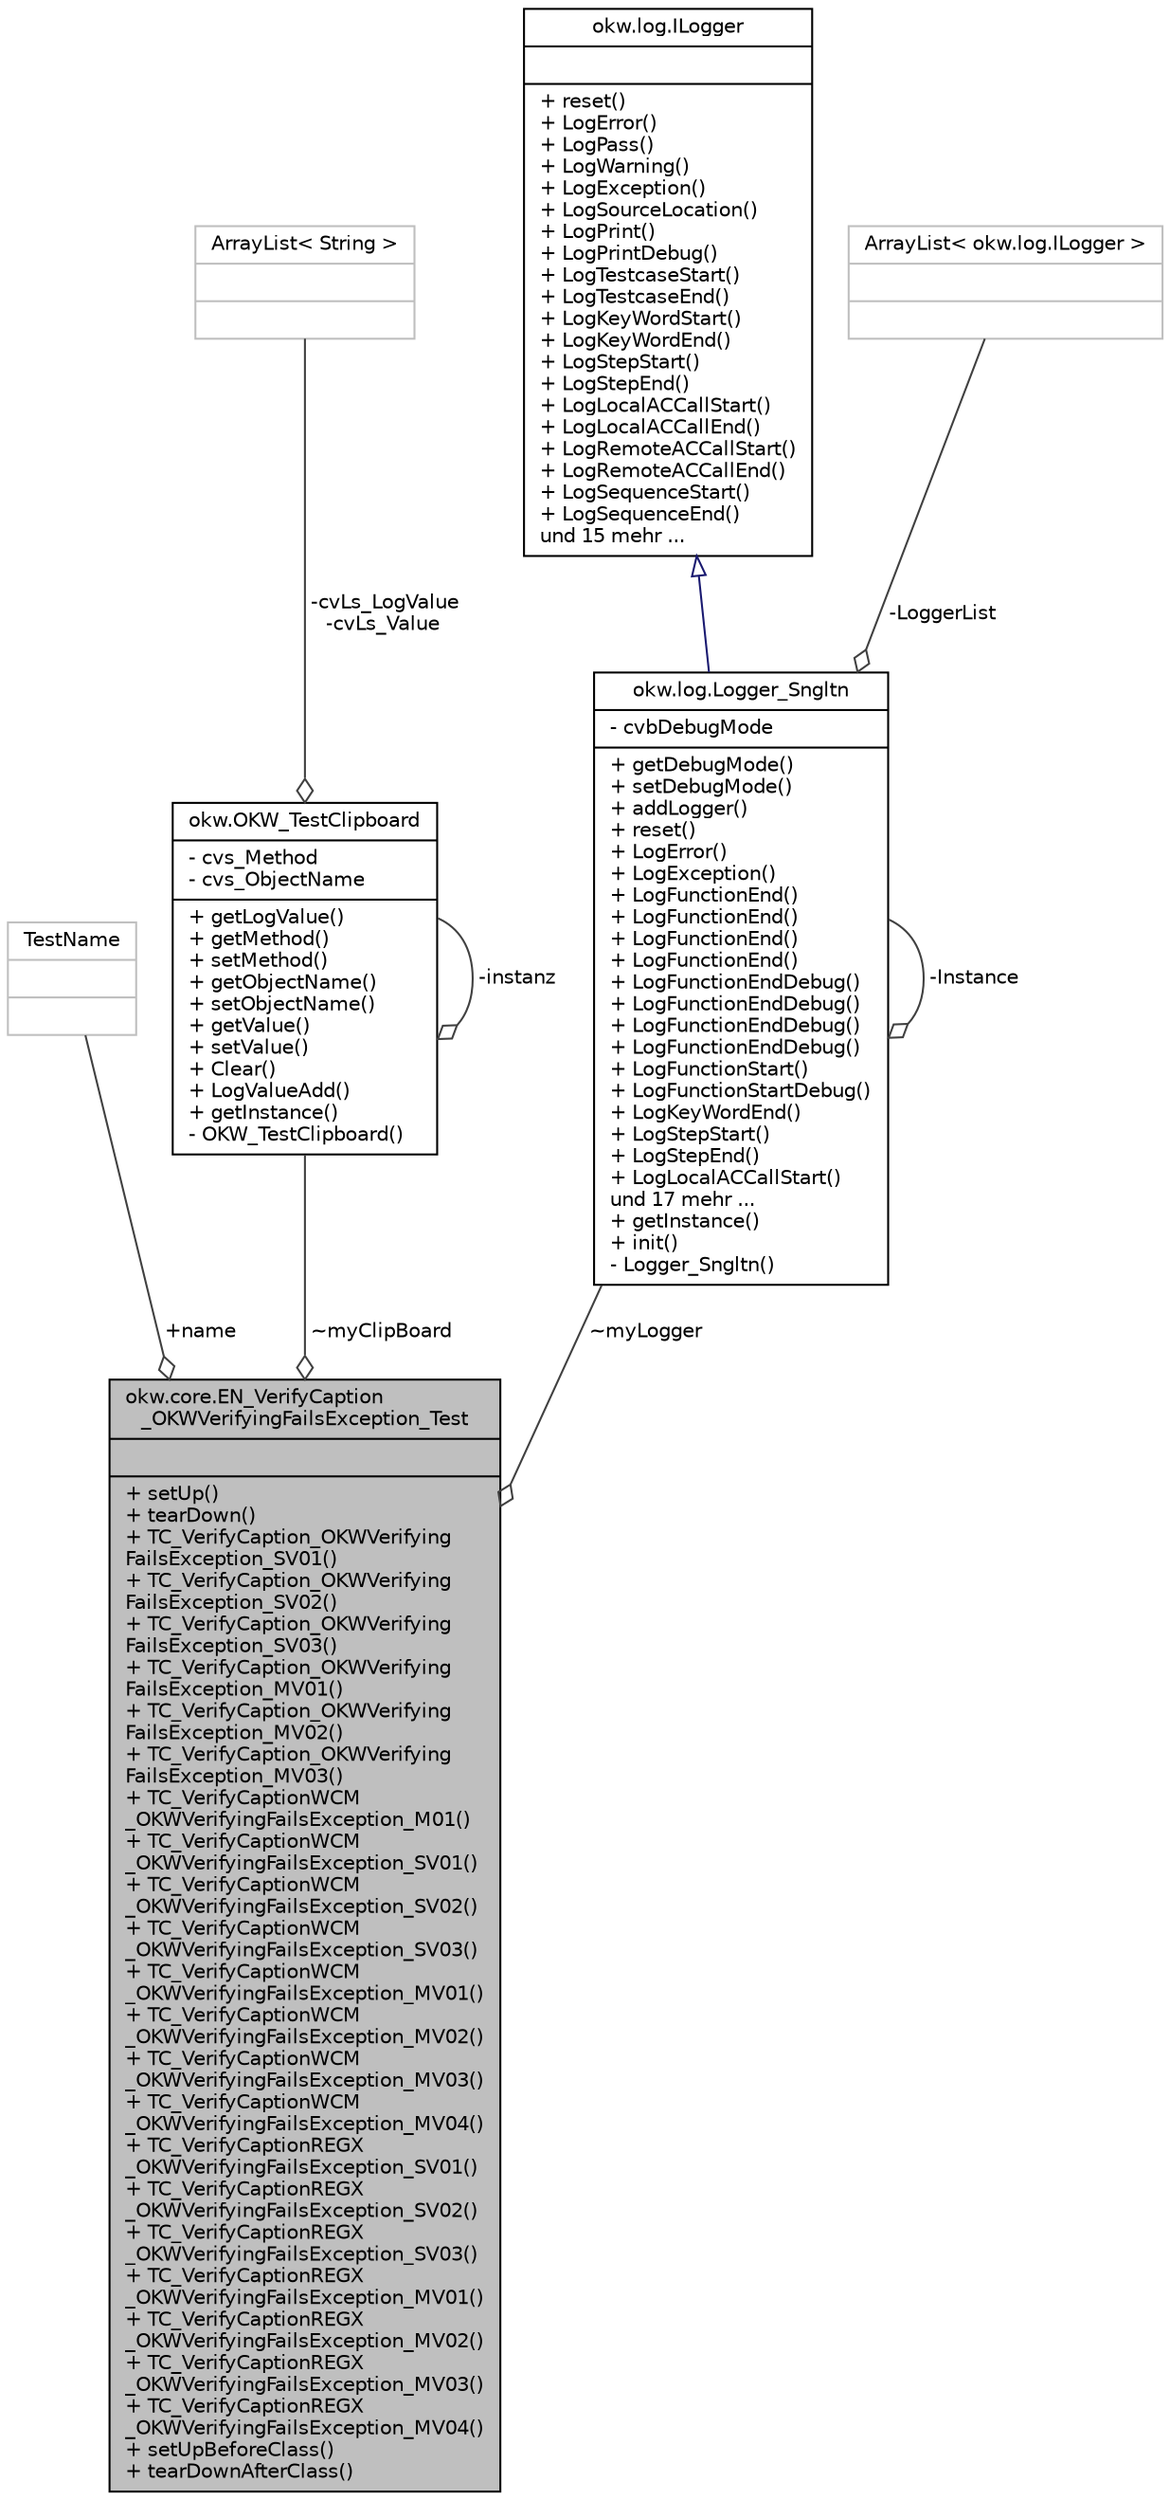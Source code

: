 digraph "okw.core.EN_VerifyCaption_OKWVerifyingFailsException_Test"
{
 // INTERACTIVE_SVG=YES
 // LATEX_PDF_SIZE
  edge [fontname="Helvetica",fontsize="10",labelfontname="Helvetica",labelfontsize="10"];
  node [fontname="Helvetica",fontsize="10",shape=record];
  Node1 [label="{okw.core.EN_VerifyCaption\l_OKWVerifyingFailsException_Test\n||+ setUp()\l+ tearDown()\l+ TC_VerifyCaption_OKWVerifying\lFailsException_SV01()\l+ TC_VerifyCaption_OKWVerifying\lFailsException_SV02()\l+ TC_VerifyCaption_OKWVerifying\lFailsException_SV03()\l+ TC_VerifyCaption_OKWVerifying\lFailsException_MV01()\l+ TC_VerifyCaption_OKWVerifying\lFailsException_MV02()\l+ TC_VerifyCaption_OKWVerifying\lFailsException_MV03()\l+ TC_VerifyCaptionWCM\l_OKWVerifyingFailsException_M01()\l+ TC_VerifyCaptionWCM\l_OKWVerifyingFailsException_SV01()\l+ TC_VerifyCaptionWCM\l_OKWVerifyingFailsException_SV02()\l+ TC_VerifyCaptionWCM\l_OKWVerifyingFailsException_SV03()\l+ TC_VerifyCaptionWCM\l_OKWVerifyingFailsException_MV01()\l+ TC_VerifyCaptionWCM\l_OKWVerifyingFailsException_MV02()\l+ TC_VerifyCaptionWCM\l_OKWVerifyingFailsException_MV03()\l+ TC_VerifyCaptionWCM\l_OKWVerifyingFailsException_MV04()\l+ TC_VerifyCaptionREGX\l_OKWVerifyingFailsException_SV01()\l+ TC_VerifyCaptionREGX\l_OKWVerifyingFailsException_SV02()\l+ TC_VerifyCaptionREGX\l_OKWVerifyingFailsException_SV03()\l+ TC_VerifyCaptionREGX\l_OKWVerifyingFailsException_MV01()\l+ TC_VerifyCaptionREGX\l_OKWVerifyingFailsException_MV02()\l+ TC_VerifyCaptionREGX\l_OKWVerifyingFailsException_MV03()\l+ TC_VerifyCaptionREGX\l_OKWVerifyingFailsException_MV04()\l+ setUpBeforeClass()\l+ tearDownAfterClass()\l}",height=0.2,width=0.4,color="black", fillcolor="grey75", style="filled", fontcolor="black",tooltip=" "];
  Node2 -> Node1 [color="grey25",fontsize="10",style="solid",label=" +name" ,arrowhead="odiamond",fontname="Helvetica"];
  Node2 [label="{TestName\n||}",height=0.2,width=0.4,color="grey75", fillcolor="white", style="filled",tooltip=" "];
  Node3 -> Node1 [color="grey25",fontsize="10",style="solid",label=" ~myClipBoard" ,arrowhead="odiamond",fontname="Helvetica"];
  Node3 [label="{okw.OKW_TestClipboard\n|- cvs_Method\l- cvs_ObjectName\l|+ getLogValue()\l+ getMethod()\l+ setMethod()\l+ getObjectName()\l+ setObjectName()\l+ getValue()\l+ setValue()\l+ Clear()\l+ LogValueAdd()\l+ getInstance()\l- OKW_TestClipboard()\l}",height=0.2,width=0.4,color="black", fillcolor="white", style="filled",URL="$classokw_1_1_o_k_w___test_clipboard.html",tooltip=" "];
  Node4 -> Node3 [color="grey25",fontsize="10",style="solid",label=" -cvLs_LogValue\n-cvLs_Value" ,arrowhead="odiamond",fontname="Helvetica"];
  Node4 [label="{ArrayList\< String \>\n||}",height=0.2,width=0.4,color="grey75", fillcolor="white", style="filled",tooltip=" "];
  Node3 -> Node3 [color="grey25",fontsize="10",style="solid",label=" -instanz" ,arrowhead="odiamond",fontname="Helvetica"];
  Node5 -> Node1 [color="grey25",fontsize="10",style="solid",label=" ~myLogger" ,arrowhead="odiamond",fontname="Helvetica"];
  Node5 [label="{okw.log.Logger_Sngltn\n|- cvbDebugMode\l|+ getDebugMode()\l+ setDebugMode()\l+ addLogger()\l+ reset()\l+ LogError()\l+ LogException()\l+ LogFunctionEnd()\l+ LogFunctionEnd()\l+ LogFunctionEnd()\l+ LogFunctionEnd()\l+ LogFunctionEndDebug()\l+ LogFunctionEndDebug()\l+ LogFunctionEndDebug()\l+ LogFunctionEndDebug()\l+ LogFunctionStart()\l+ LogFunctionStartDebug()\l+ LogKeyWordEnd()\l+ LogStepStart()\l+ LogStepEnd()\l+ LogLocalACCallStart()\lund 17 mehr ...\l+ getInstance()\l+ init()\l- Logger_Sngltn()\l}",height=0.2,width=0.4,color="black", fillcolor="white", style="filled",URL="$classokw_1_1log_1_1_logger___sngltn.html",tooltip=" "];
  Node6 -> Node5 [dir="back",color="midnightblue",fontsize="10",style="solid",arrowtail="onormal",fontname="Helvetica"];
  Node6 [label="{okw.log.ILogger\n||+ reset()\l+ LogError()\l+ LogPass()\l+ LogWarning()\l+ LogException()\l+ LogSourceLocation()\l+ LogPrint()\l+ LogPrintDebug()\l+ LogTestcaseStart()\l+ LogTestcaseEnd()\l+ LogKeyWordStart()\l+ LogKeyWordEnd()\l+ LogStepStart()\l+ LogStepEnd()\l+ LogLocalACCallStart()\l+ LogLocalACCallEnd()\l+ LogRemoteACCallStart()\l+ LogRemoteACCallEnd()\l+ LogSequenceStart()\l+ LogSequenceEnd()\lund 15 mehr ...\l}",height=0.2,width=0.4,color="black", fillcolor="white", style="filled",URL="$interfaceokw_1_1log_1_1_i_logger.html",tooltip="Debug Logs are not a part of Interface."];
  Node7 -> Node5 [color="grey25",fontsize="10",style="solid",label=" -LoggerList" ,arrowhead="odiamond",fontname="Helvetica"];
  Node7 [label="{ArrayList\< okw.log.ILogger \>\n||}",height=0.2,width=0.4,color="grey75", fillcolor="white", style="filled",tooltip=" "];
  Node5 -> Node5 [color="grey25",fontsize="10",style="solid",label=" -Instance" ,arrowhead="odiamond",fontname="Helvetica"];
}
